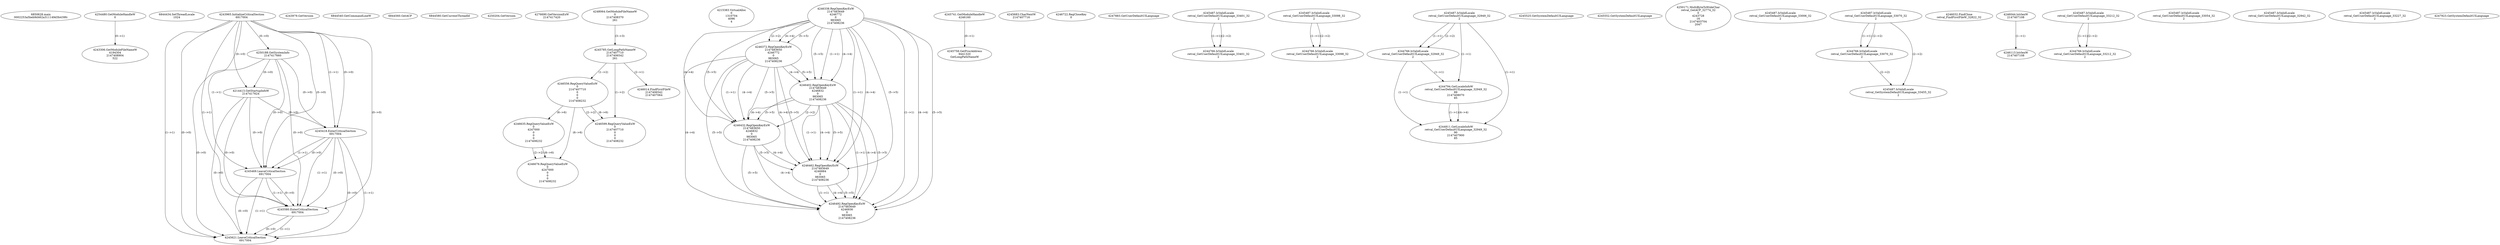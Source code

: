 // Global SCDG with merge call
digraph {
	0 [label="6850628.main
0002253a5beb9d462a311149d3b439fc"]
	1 [label="4254480.GetModuleHandleW
0"]
	2 [label="6844434.SetThreadLocale
1024"]
	3 [label="4243965.InitializeCriticalSection
6917004"]
	4 [label="4243979.GetVersion
"]
	5 [label="4250188.GetSystemInfo
2147417660"]
	3 -> 5 [label="(0-->0)"]
	6 [label="6844540.GetCommandLineW
"]
	7 [label="4214413.GetStartupInfoW
2147417624"]
	3 -> 7 [label="(0-->0)"]
	5 -> 7 [label="(0-->0)"]
	8 [label="6844560.GetACP
"]
	9 [label="6844580.GetCurrentThreadId
"]
	10 [label="4250204.GetVersion
"]
	11 [label="4276690.GetVersionExW
2147417420"]
	12 [label="4243306.GetModuleFileNameW
4194304
2147408904
522"]
	1 -> 12 [label="(0-->1)"]
	13 [label="4248064.GetModuleFileNameW
0
2147408370
261"]
	14 [label="4215383.VirtualAlloc
0
1310704
4096
4"]
	15 [label="4246338.RegOpenKeyExW
2147483649
4246772
0
983065
2147408236"]
	16 [label="4245741.GetModuleHandleW
4246160"]
	17 [label="4245758.GetProcAddress
9441320
GetLongPathNameW"]
	16 -> 17 [label="(0-->1)"]
	18 [label="4245785.GetLongPathNameW
2147407710
2147406542
261"]
	13 -> 18 [label="(3-->3)"]
	19 [label="4245683.CharNextW
2147407716"]
	20 [label="4246556.RegQueryValueExW
0
2147407710
0
0
0
2147408232"]
	18 -> 20 [label="(1-->2)"]
	21 [label="4246635.RegQueryValueExW
0
4247000
0
0
0
2147408232"]
	20 -> 21 [label="(6-->6)"]
	22 [label="4246676.RegQueryValueExW
0
4247000
0
0
0
2147408232"]
	21 -> 22 [label="(2-->2)"]
	20 -> 22 [label="(6-->6)"]
	21 -> 22 [label="(6-->6)"]
	23 [label="4246722.RegCloseKey
0"]
	24 [label="4247883.GetUserDefaultUILanguage
"]
	25 [label="4245418.EnterCriticalSection
6917004"]
	3 -> 25 [label="(1-->1)"]
	3 -> 25 [label="(0-->0)"]
	5 -> 25 [label="(0-->0)"]
	7 -> 25 [label="(0-->0)"]
	26 [label="4245469.LeaveCriticalSection
6917004"]
	3 -> 26 [label="(1-->1)"]
	25 -> 26 [label="(1-->1)"]
	3 -> 26 [label="(0-->0)"]
	5 -> 26 [label="(0-->0)"]
	7 -> 26 [label="(0-->0)"]
	25 -> 26 [label="(0-->0)"]
	27 [label="4245487.IsValidLocale
retval_GetUserDefaultUILanguage_33401_32
2"]
	28 [label="4244766.IsValidLocale
retval_GetUserDefaultUILanguage_33401_32
2"]
	27 -> 28 [label="(1-->1)"]
	27 -> 28 [label="(2-->2)"]
	29 [label="4246372.RegOpenKeyExW
2147483650
4246772
0
983065
2147408236"]
	15 -> 29 [label="(2-->2)"]
	15 -> 29 [label="(4-->4)"]
	15 -> 29 [label="(5-->5)"]
	30 [label="4246402.RegOpenKeyExW
2147483649
4246832
0
983065
2147408236"]
	15 -> 30 [label="(1-->1)"]
	15 -> 30 [label="(4-->4)"]
	29 -> 30 [label="(4-->4)"]
	15 -> 30 [label="(5-->5)"]
	29 -> 30 [label="(5-->5)"]
	31 [label="4246599.RegQueryValueExW
0
2147407710
0
0
0
2147408232"]
	18 -> 31 [label="(1-->2)"]
	20 -> 31 [label="(2-->2)"]
	20 -> 31 [label="(6-->6)"]
	32 [label="4245487.IsValidLocale
retval_GetUserDefaultUILanguage_33098_32
2"]
	33 [label="4246432.RegOpenKeyExW
2147483650
4246832
0
983065
2147408236"]
	29 -> 33 [label="(1-->1)"]
	30 -> 33 [label="(2-->2)"]
	15 -> 33 [label="(4-->4)"]
	29 -> 33 [label="(4-->4)"]
	30 -> 33 [label="(4-->4)"]
	15 -> 33 [label="(5-->5)"]
	29 -> 33 [label="(5-->5)"]
	30 -> 33 [label="(5-->5)"]
	34 [label="4245487.IsValidLocale
retval_GetUserDefaultUILanguage_32949_32
2"]
	35 [label="4244766.IsValidLocale
retval_GetUserDefaultUILanguage_32949_32
2"]
	34 -> 35 [label="(1-->1)"]
	34 -> 35 [label="(2-->2)"]
	36 [label="4244794.GetLocaleInfoW
retval_GetUserDefaultUILanguage_32949_32
89
2147408070
85"]
	34 -> 36 [label="(1-->1)"]
	35 -> 36 [label="(1-->1)"]
	37 [label="4244811.GetLocaleInfoW
retval_GetUserDefaultUILanguage_32949_32
90
2147407900
85"]
	34 -> 37 [label="(1-->1)"]
	35 -> 37 [label="(1-->1)"]
	36 -> 37 [label="(1-->1)"]
	36 -> 37 [label="(4-->4)"]
	38 [label="4245525.GetSystemDefaultUILanguage
"]
	39 [label="4245552.GetSystemDefaultUILanguage
"]
	40 [label="4250171.MultiByteToWideChar
retval_GetACP_32774_32
0
4243728
16
2147403704
2047"]
	41 [label="4245487.IsValidLocale
retval_GetUserDefaultUILanguage_33006_32
2"]
	42 [label="4246462.RegOpenKeyExW
2147483649
4246884
0
983065
2147408236"]
	15 -> 42 [label="(1-->1)"]
	30 -> 42 [label="(1-->1)"]
	15 -> 42 [label="(4-->4)"]
	29 -> 42 [label="(4-->4)"]
	30 -> 42 [label="(4-->4)"]
	33 -> 42 [label="(4-->4)"]
	15 -> 42 [label="(5-->5)"]
	29 -> 42 [label="(5-->5)"]
	30 -> 42 [label="(5-->5)"]
	33 -> 42 [label="(5-->5)"]
	43 [label="4246492.RegOpenKeyExW
2147483649
4246936
0
983065
2147408236"]
	15 -> 43 [label="(1-->1)"]
	30 -> 43 [label="(1-->1)"]
	42 -> 43 [label="(1-->1)"]
	15 -> 43 [label="(4-->4)"]
	29 -> 43 [label="(4-->4)"]
	30 -> 43 [label="(4-->4)"]
	33 -> 43 [label="(4-->4)"]
	42 -> 43 [label="(4-->4)"]
	15 -> 43 [label="(5-->5)"]
	29 -> 43 [label="(5-->5)"]
	30 -> 43 [label="(5-->5)"]
	33 -> 43 [label="(5-->5)"]
	42 -> 43 [label="(5-->5)"]
	44 [label="4245487.IsValidLocale
retval_GetUserDefaultUILanguage_33070_32
2"]
	45 [label="4244766.IsValidLocale
retval_GetUserDefaultUILanguage_33098_32
2"]
	32 -> 45 [label="(1-->1)"]
	32 -> 45 [label="(2-->2)"]
	46 [label="4246014.FindFirstFileW
2147406542
2147407064"]
	18 -> 46 [label="(2-->1)"]
	47 [label="4246032.FindClose
retval_FindFirstFileW_32822_32"]
	48 [label="4246044.lstrlenW
2147407108"]
	49 [label="4246113.lstrlenW
2147407108"]
	48 -> 49 [label="(1-->1)"]
	50 [label="4245487.IsValidLocale
retval_GetUserDefaultUILanguage_33212_32
2"]
	51 [label="4244766.IsValidLocale
retval_GetUserDefaultUILanguage_33212_32
2"]
	50 -> 51 [label="(1-->1)"]
	50 -> 51 [label="(2-->2)"]
	52 [label="4245487.IsValidLocale
retval_GetUserDefaultUILanguage_33054_32
2"]
	53 [label="4245487.IsValidLocale
retval_GetUserDefaultUILanguage_32942_32
2"]
	54 [label="4245487.IsValidLocale
retval_GetUserDefaultUILanguage_33227_32
2"]
	55 [label="4244766.IsValidLocale
retval_GetUserDefaultUILanguage_33070_32
2"]
	44 -> 55 [label="(1-->1)"]
	44 -> 55 [label="(2-->2)"]
	56 [label="4245580.EnterCriticalSection
6917004"]
	3 -> 56 [label="(1-->1)"]
	25 -> 56 [label="(1-->1)"]
	26 -> 56 [label="(1-->1)"]
	3 -> 56 [label="(0-->0)"]
	5 -> 56 [label="(0-->0)"]
	7 -> 56 [label="(0-->0)"]
	25 -> 56 [label="(0-->0)"]
	26 -> 56 [label="(0-->0)"]
	57 [label="4245621.LeaveCriticalSection
6917004"]
	3 -> 57 [label="(1-->1)"]
	25 -> 57 [label="(1-->1)"]
	26 -> 57 [label="(1-->1)"]
	56 -> 57 [label="(1-->1)"]
	3 -> 57 [label="(0-->0)"]
	5 -> 57 [label="(0-->0)"]
	7 -> 57 [label="(0-->0)"]
	25 -> 57 [label="(0-->0)"]
	26 -> 57 [label="(0-->0)"]
	56 -> 57 [label="(0-->0)"]
	58 [label="4247923.GetSystemDefaultUILanguage
"]
	59 [label="4245487.IsValidLocale
retval_GetSystemDefaultUILanguage_33455_32
2"]
	44 -> 59 [label="(2-->2)"]
	55 -> 59 [label="(2-->2)"]
}
